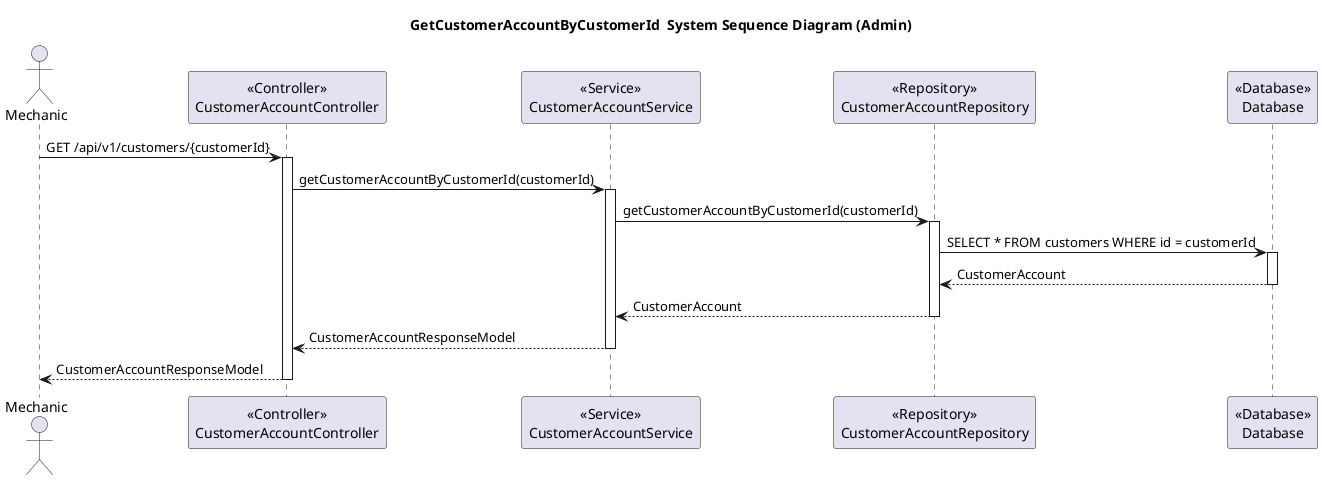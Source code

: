 @startuml

title GetCustomerAccountByCustomerId  System Sequence Diagram (Admin)

actor Mechanic

participant CustomerAccountController as "<<Controller>>\nCustomerAccountController"
participant CustomerAccountService as "<<Service>>\nCustomerAccountService"
participant CustomerAccountRepository as "<<Repository>>\nCustomerAccountRepository"
participant Database as "<<Database>>\nDatabase"

Mechanic -> CustomerAccountController: GET /api/v1/customers/{customerId}
activate CustomerAccountController

CustomerAccountController -> CustomerAccountService: getCustomerAccountByCustomerId(customerId)
activate CustomerAccountService

CustomerAccountService -> CustomerAccountRepository: getCustomerAccountByCustomerId(customerId)
activate CustomerAccountRepository

CustomerAccountRepository -> Database: SELECT * FROM customers WHERE id = customerId
activate Database

Database --> CustomerAccountRepository: CustomerAccount
deactivate Database

CustomerAccountRepository --> CustomerAccountService: CustomerAccount
deactivate CustomerAccountRepository

CustomerAccountService --> CustomerAccountController: CustomerAccountResponseModel
deactivate CustomerAccountService

CustomerAccountController --> Mechanic: CustomerAccountResponseModel
deactivate CustomerAccountController
@enduml
